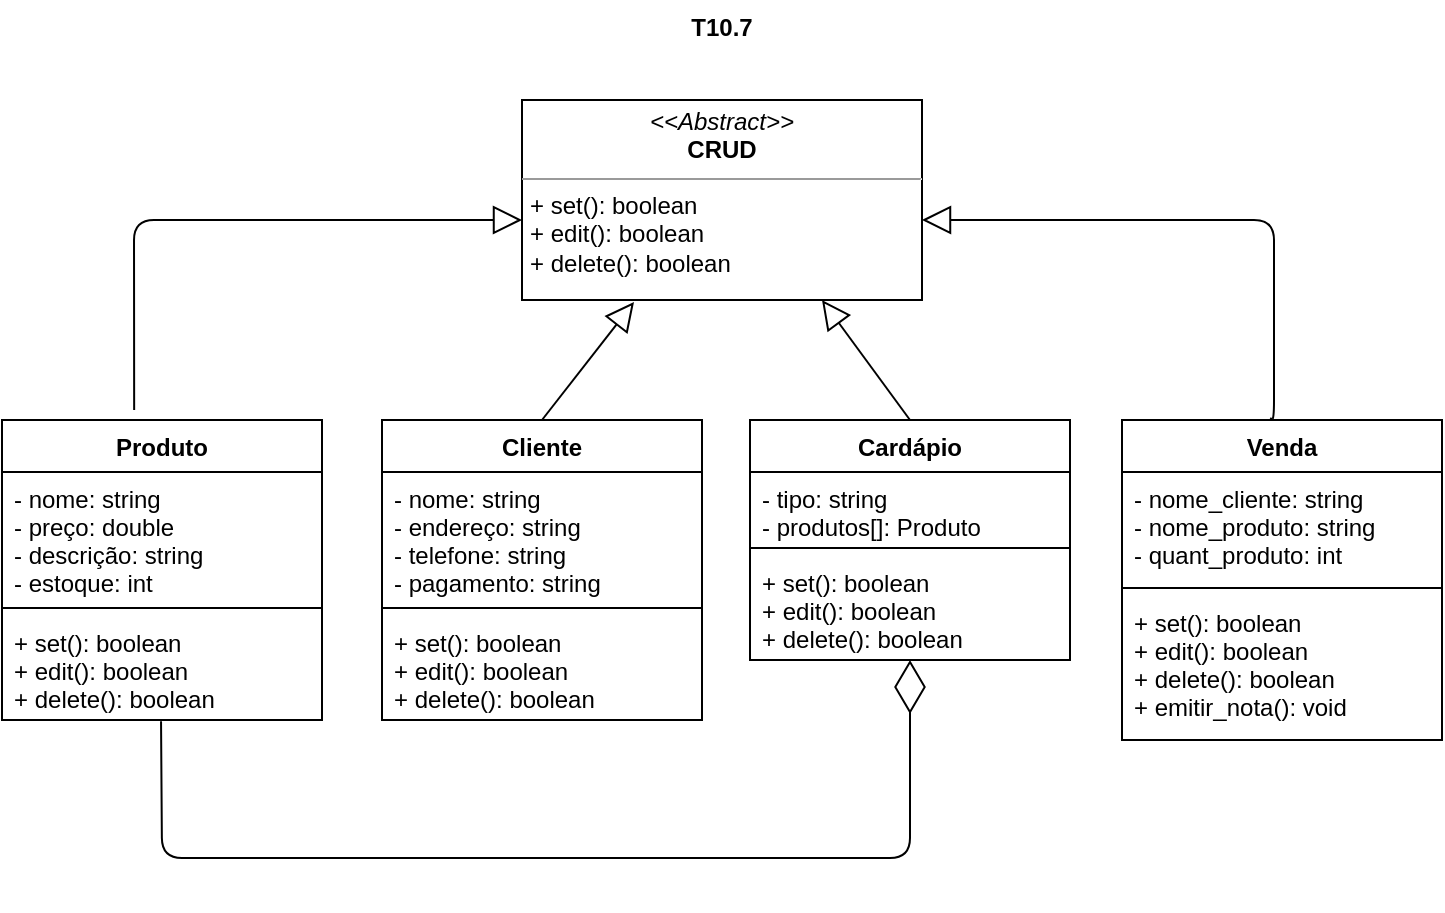 <mxfile version="15.1.4" type="device"><diagram id="-9zRMThLOueav20SKshR" name="Page-1"><mxGraphModel dx="980" dy="584" grid="1" gridSize="10" guides="1" tooltips="1" connect="1" arrows="1" fold="1" page="1" pageScale="1" pageWidth="827" pageHeight="1169" math="0" shadow="0"><root><mxCell id="0"/><mxCell id="1" parent="0"/><mxCell id="WGsRkCqhGHkbqIBpGS22-4" value="&lt;p style=&quot;margin: 0px ; margin-top: 4px ; text-align: center&quot;&gt;&lt;i&gt;&amp;lt;&amp;lt;Abstract&amp;gt;&amp;gt;&lt;/i&gt;&lt;br&gt;&lt;b&gt;CRUD&lt;/b&gt;&lt;/p&gt;&lt;hr size=&quot;1&quot;&gt;&lt;p style=&quot;margin: 0px ; margin-left: 4px&quot;&gt;+ set(): boolean&lt;/p&gt;&lt;p style=&quot;margin: 0px ; margin-left: 4px&quot;&gt;+ edit(): boolean&lt;/p&gt;&lt;p style=&quot;margin: 0px ; margin-left: 4px&quot;&gt;+ delete(): boolean&lt;/p&gt;" style="verticalAlign=top;align=left;overflow=fill;fontSize=12;fontFamily=Helvetica;html=1;" parent="1" vertex="1"><mxGeometry x="314" y="60" width="200" height="100" as="geometry"/></mxCell><mxCell id="WGsRkCqhGHkbqIBpGS22-5" value="Produto" style="swimlane;fontStyle=1;align=center;verticalAlign=top;childLayout=stackLayout;horizontal=1;startSize=26;horizontalStack=0;resizeParent=1;resizeParentMax=0;resizeLast=0;collapsible=1;marginBottom=0;aspect=fixed;" parent="1" vertex="1"><mxGeometry x="54" y="220" width="160" height="150" as="geometry"><mxRectangle x="54" y="180" width="100" height="26" as="alternateBounds"/></mxGeometry></mxCell><mxCell id="WGsRkCqhGHkbqIBpGS22-6" value="- nome: string&#10;- preço: double&#10;- descrição: string&#10;- estoque: int" style="text;strokeColor=none;fillColor=none;align=left;verticalAlign=top;spacingLeft=4;spacingRight=4;overflow=hidden;rotatable=0;points=[[0,0.5],[1,0.5]];portConstraint=eastwest;" parent="WGsRkCqhGHkbqIBpGS22-5" vertex="1"><mxGeometry y="26" width="160" height="64" as="geometry"/></mxCell><mxCell id="WGsRkCqhGHkbqIBpGS22-7" value="" style="line;strokeWidth=1;fillColor=none;align=left;verticalAlign=middle;spacingTop=-1;spacingLeft=3;spacingRight=3;rotatable=0;labelPosition=right;points=[];portConstraint=eastwest;" parent="WGsRkCqhGHkbqIBpGS22-5" vertex="1"><mxGeometry y="90" width="160" height="8" as="geometry"/></mxCell><mxCell id="WGsRkCqhGHkbqIBpGS22-8" value="+ set(): boolean&#10;+ edit(): boolean&#10;+ delete(): boolean" style="text;strokeColor=none;fillColor=none;align=left;verticalAlign=top;spacingLeft=4;spacingRight=4;overflow=hidden;rotatable=0;points=[[0,0.5],[1,0.5]];portConstraint=eastwest;" parent="WGsRkCqhGHkbqIBpGS22-5" vertex="1"><mxGeometry y="98" width="160" height="52" as="geometry"/></mxCell><mxCell id="WGsRkCqhGHkbqIBpGS22-9" value="Cliente" style="swimlane;fontStyle=1;align=center;verticalAlign=top;childLayout=stackLayout;horizontal=1;startSize=26;horizontalStack=0;resizeParent=1;resizeParentMax=0;resizeLast=0;collapsible=1;marginBottom=0;" parent="1" vertex="1"><mxGeometry x="244" y="220" width="160" height="150" as="geometry"/></mxCell><mxCell id="WGsRkCqhGHkbqIBpGS22-10" value="- nome: string&#10;- endereço: string&#10;- telefone: string&#10;- pagamento: string" style="text;strokeColor=none;fillColor=none;align=left;verticalAlign=top;spacingLeft=4;spacingRight=4;overflow=hidden;rotatable=0;points=[[0,0.5],[1,0.5]];portConstraint=eastwest;" parent="WGsRkCqhGHkbqIBpGS22-9" vertex="1"><mxGeometry y="26" width="160" height="64" as="geometry"/></mxCell><mxCell id="WGsRkCqhGHkbqIBpGS22-11" value="" style="line;strokeWidth=1;fillColor=none;align=left;verticalAlign=middle;spacingTop=-1;spacingLeft=3;spacingRight=3;rotatable=0;labelPosition=right;points=[];portConstraint=eastwest;" parent="WGsRkCqhGHkbqIBpGS22-9" vertex="1"><mxGeometry y="90" width="160" height="8" as="geometry"/></mxCell><mxCell id="WGsRkCqhGHkbqIBpGS22-12" value="+ set(): boolean&#10;+ edit(): boolean&#10;+ delete(): boolean" style="text;strokeColor=none;fillColor=none;align=left;verticalAlign=top;spacingLeft=4;spacingRight=4;overflow=hidden;rotatable=0;points=[[0,0.5],[1,0.5]];portConstraint=eastwest;" parent="WGsRkCqhGHkbqIBpGS22-9" vertex="1"><mxGeometry y="98" width="160" height="52" as="geometry"/></mxCell><mxCell id="WGsRkCqhGHkbqIBpGS22-13" value="Cardápio" style="swimlane;fontStyle=1;align=center;verticalAlign=top;childLayout=stackLayout;horizontal=1;startSize=26;horizontalStack=0;resizeParent=1;resizeParentMax=0;resizeLast=0;collapsible=1;marginBottom=0;" parent="1" vertex="1"><mxGeometry x="428" y="220" width="160" height="120" as="geometry"/></mxCell><mxCell id="WGsRkCqhGHkbqIBpGS22-14" value="- tipo: string&#10;- produtos[]: Produto" style="text;strokeColor=none;fillColor=none;align=left;verticalAlign=top;spacingLeft=4;spacingRight=4;overflow=hidden;rotatable=0;points=[[0,0.5],[1,0.5]];portConstraint=eastwest;" parent="WGsRkCqhGHkbqIBpGS22-13" vertex="1"><mxGeometry y="26" width="160" height="34" as="geometry"/></mxCell><mxCell id="WGsRkCqhGHkbqIBpGS22-15" value="" style="line;strokeWidth=1;fillColor=none;align=left;verticalAlign=middle;spacingTop=-1;spacingLeft=3;spacingRight=3;rotatable=0;labelPosition=right;points=[];portConstraint=eastwest;" parent="WGsRkCqhGHkbqIBpGS22-13" vertex="1"><mxGeometry y="60" width="160" height="8" as="geometry"/></mxCell><mxCell id="WGsRkCqhGHkbqIBpGS22-16" value="+ set(): boolean&#10;+ edit(): boolean&#10;+ delete(): boolean" style="text;strokeColor=none;fillColor=none;align=left;verticalAlign=top;spacingLeft=4;spacingRight=4;overflow=hidden;rotatable=0;points=[[0,0.5],[1,0.5]];portConstraint=eastwest;" parent="WGsRkCqhGHkbqIBpGS22-13" vertex="1"><mxGeometry y="68" width="160" height="52" as="geometry"/></mxCell><mxCell id="WGsRkCqhGHkbqIBpGS22-17" value="Venda" style="swimlane;fontStyle=1;align=center;verticalAlign=top;childLayout=stackLayout;horizontal=1;startSize=26;horizontalStack=0;resizeParent=1;resizeParentMax=0;resizeLast=0;collapsible=1;marginBottom=0;" parent="1" vertex="1"><mxGeometry x="614" y="220" width="160" height="160" as="geometry"/></mxCell><mxCell id="WGsRkCqhGHkbqIBpGS22-18" value="- nome_cliente: string&#10;- nome_produto: string&#10;- quant_produto: int&#10;" style="text;strokeColor=none;fillColor=none;align=left;verticalAlign=top;spacingLeft=4;spacingRight=4;overflow=hidden;rotatable=0;points=[[0,0.5],[1,0.5]];portConstraint=eastwest;" parent="WGsRkCqhGHkbqIBpGS22-17" vertex="1"><mxGeometry y="26" width="160" height="54" as="geometry"/></mxCell><mxCell id="WGsRkCqhGHkbqIBpGS22-19" value="" style="line;strokeWidth=1;fillColor=none;align=left;verticalAlign=middle;spacingTop=-1;spacingLeft=3;spacingRight=3;rotatable=0;labelPosition=right;points=[];portConstraint=eastwest;" parent="WGsRkCqhGHkbqIBpGS22-17" vertex="1"><mxGeometry y="80" width="160" height="8" as="geometry"/></mxCell><mxCell id="WGsRkCqhGHkbqIBpGS22-20" value="+ set(): boolean&#10;+ edit(): boolean&#10;+ delete(): boolean&#10;+ emitir_nota(): void" style="text;strokeColor=none;fillColor=none;align=left;verticalAlign=top;spacingLeft=4;spacingRight=4;overflow=hidden;rotatable=0;points=[[0,0.5],[1,0.5]];portConstraint=eastwest;" parent="WGsRkCqhGHkbqIBpGS22-17" vertex="1"><mxGeometry y="88" width="160" height="72" as="geometry"/></mxCell><mxCell id="WGsRkCqhGHkbqIBpGS22-36" value="" style="endArrow=diamondThin;endFill=0;endSize=24;html=1;horizontal=1;exitX=0.497;exitY=1.012;exitDx=0;exitDy=0;exitPerimeter=0;" parent="1" source="WGsRkCqhGHkbqIBpGS22-8" edge="1"><mxGeometry width="160" relative="1" as="geometry"><mxPoint x="120" y="370" as="sourcePoint"/><mxPoint x="508" y="340" as="targetPoint"/><Array as="points"><mxPoint x="134" y="439"/><mxPoint x="508" y="439"/></Array></mxGeometry></mxCell><mxCell id="WGsRkCqhGHkbqIBpGS22-37" value="T10.7" style="text;align=center;fontStyle=1;verticalAlign=middle;spacingLeft=3;spacingRight=3;strokeColor=none;rotatable=0;points=[[0,0.5],[1,0.5]];portConstraint=eastwest;" parent="1" vertex="1"><mxGeometry x="374" y="10" width="80" height="26" as="geometry"/></mxCell><mxCell id="EDNB7BbUmXSj_fCs3ZK2-1" value="" style="endArrow=block;endFill=0;endSize=12;html=1;exitX=0.463;exitY=-0.006;exitDx=0;exitDy=0;exitPerimeter=0;" parent="1" source="WGsRkCqhGHkbqIBpGS22-17" edge="1"><mxGeometry width="160" relative="1" as="geometry"><mxPoint x="640" y="170" as="sourcePoint"/><mxPoint x="514" y="120" as="targetPoint"/><Array as="points"><mxPoint x="690" y="220"/><mxPoint x="690" y="120"/></Array></mxGeometry></mxCell><mxCell id="EDNB7BbUmXSj_fCs3ZK2-2" value="" style="endArrow=block;endFill=0;endSize=12;html=1;exitX=0.413;exitY=-0.033;exitDx=0;exitDy=0;exitPerimeter=0;" parent="1" source="WGsRkCqhGHkbqIBpGS22-5" edge="1"><mxGeometry width="160" relative="1" as="geometry"><mxPoint x="120" y="120" as="sourcePoint"/><mxPoint x="314" y="120" as="targetPoint"/><Array as="points"><mxPoint x="120" y="120"/></Array></mxGeometry></mxCell><mxCell id="EDNB7BbUmXSj_fCs3ZK2-4" value="" style="endArrow=block;endFill=0;endSize=12;html=1;exitX=0.5;exitY=0;exitDx=0;exitDy=0;" parent="1" source="WGsRkCqhGHkbqIBpGS22-9" edge="1"><mxGeometry width="160" relative="1" as="geometry"><mxPoint x="320" y="210" as="sourcePoint"/><mxPoint x="370" y="161" as="targetPoint"/></mxGeometry></mxCell><mxCell id="EDNB7BbUmXSj_fCs3ZK2-6" value="" style="endArrow=block;endFill=0;endSize=12;html=1;entryX=0.75;entryY=1;entryDx=0;entryDy=0;exitX=0.5;exitY=0;exitDx=0;exitDy=0;" parent="1" source="WGsRkCqhGHkbqIBpGS22-13" target="WGsRkCqhGHkbqIBpGS22-4" edge="1"><mxGeometry width="160" relative="1" as="geometry"><mxPoint x="440" y="200" as="sourcePoint"/><mxPoint x="600" y="200" as="targetPoint"/></mxGeometry></mxCell></root></mxGraphModel></diagram></mxfile>
